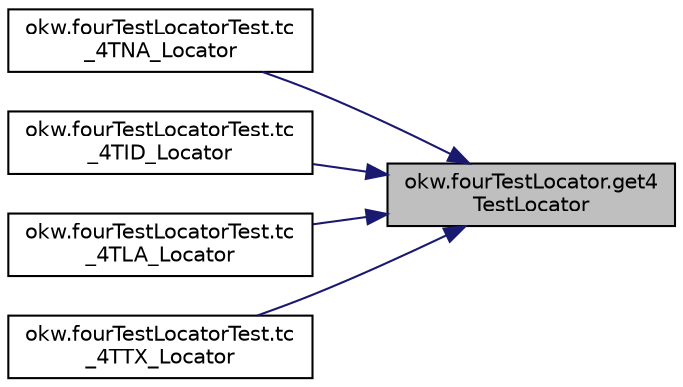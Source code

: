 digraph "okw.fourTestLocator.get4TestLocator"
{
 // INTERACTIVE_SVG=YES
 // LATEX_PDF_SIZE
  edge [fontname="Helvetica",fontsize="10",labelfontname="Helvetica",labelfontsize="10"];
  node [fontname="Helvetica",fontsize="10",shape=record];
  rankdir="RL";
  Node2 [label="okw.fourTestLocator.get4\lTestLocator",height=0.2,width=0.4,color="black", fillcolor="grey75", style="filled", fontcolor="black",tooltip="Erzeugt einen locator aus dem gegebene Wert, wenn fspL mit \"4T!\", \"4T:\" oder \"4T?\" anfängt,..."];
  Node2 -> Node3 [dir="back",color="midnightblue",fontsize="10",style="solid",fontname="Helvetica"];
  Node3 [label="okw.fourTestLocatorTest.tc\l_4TNA_Locator",height=0.2,width=0.4,color="black", fillcolor="white", style="filled",URL="$classokw_1_1four_test_locator_test.html#a9e5e009341d23afad7515f60c7f8bfaa",tooltip="Suche Element mit Text und hole textfeld dazu."];
  Node2 -> Node4 [dir="back",color="midnightblue",fontsize="10",style="solid",fontname="Helvetica"];
  Node4 [label="okw.fourTestLocatorTest.tc\l_4TID_Locator",height=0.2,width=0.4,color="black", fillcolor="white", style="filled",URL="$classokw_1_1four_test_locator_test.html#aa5af217c5a471366edda056112823d41",tooltip="Suche Element mit Text und hole textfeld dazu."];
  Node2 -> Node5 [dir="back",color="midnightblue",fontsize="10",style="solid",fontname="Helvetica"];
  Node5 [label="okw.fourTestLocatorTest.tc\l_4TLA_Locator",height=0.2,width=0.4,color="black", fillcolor="white", style="filled",URL="$classokw_1_1four_test_locator_test.html#a7aeb836976c9e9891887684bb860d02c",tooltip="Suche Label mit Text und hole textfeld dazu."];
  Node2 -> Node6 [dir="back",color="midnightblue",fontsize="10",style="solid",fontname="Helvetica"];
  Node6 [label="okw.fourTestLocatorTest.tc\l_4TTX_Locator",height=0.2,width=0.4,color="black", fillcolor="white", style="filled",URL="$classokw_1_1four_test_locator_test.html#a0f5af94ed36181185492a3c2a10b5b3d",tooltip="Suche Element mit Text und hole textfeld dazu."];
}
